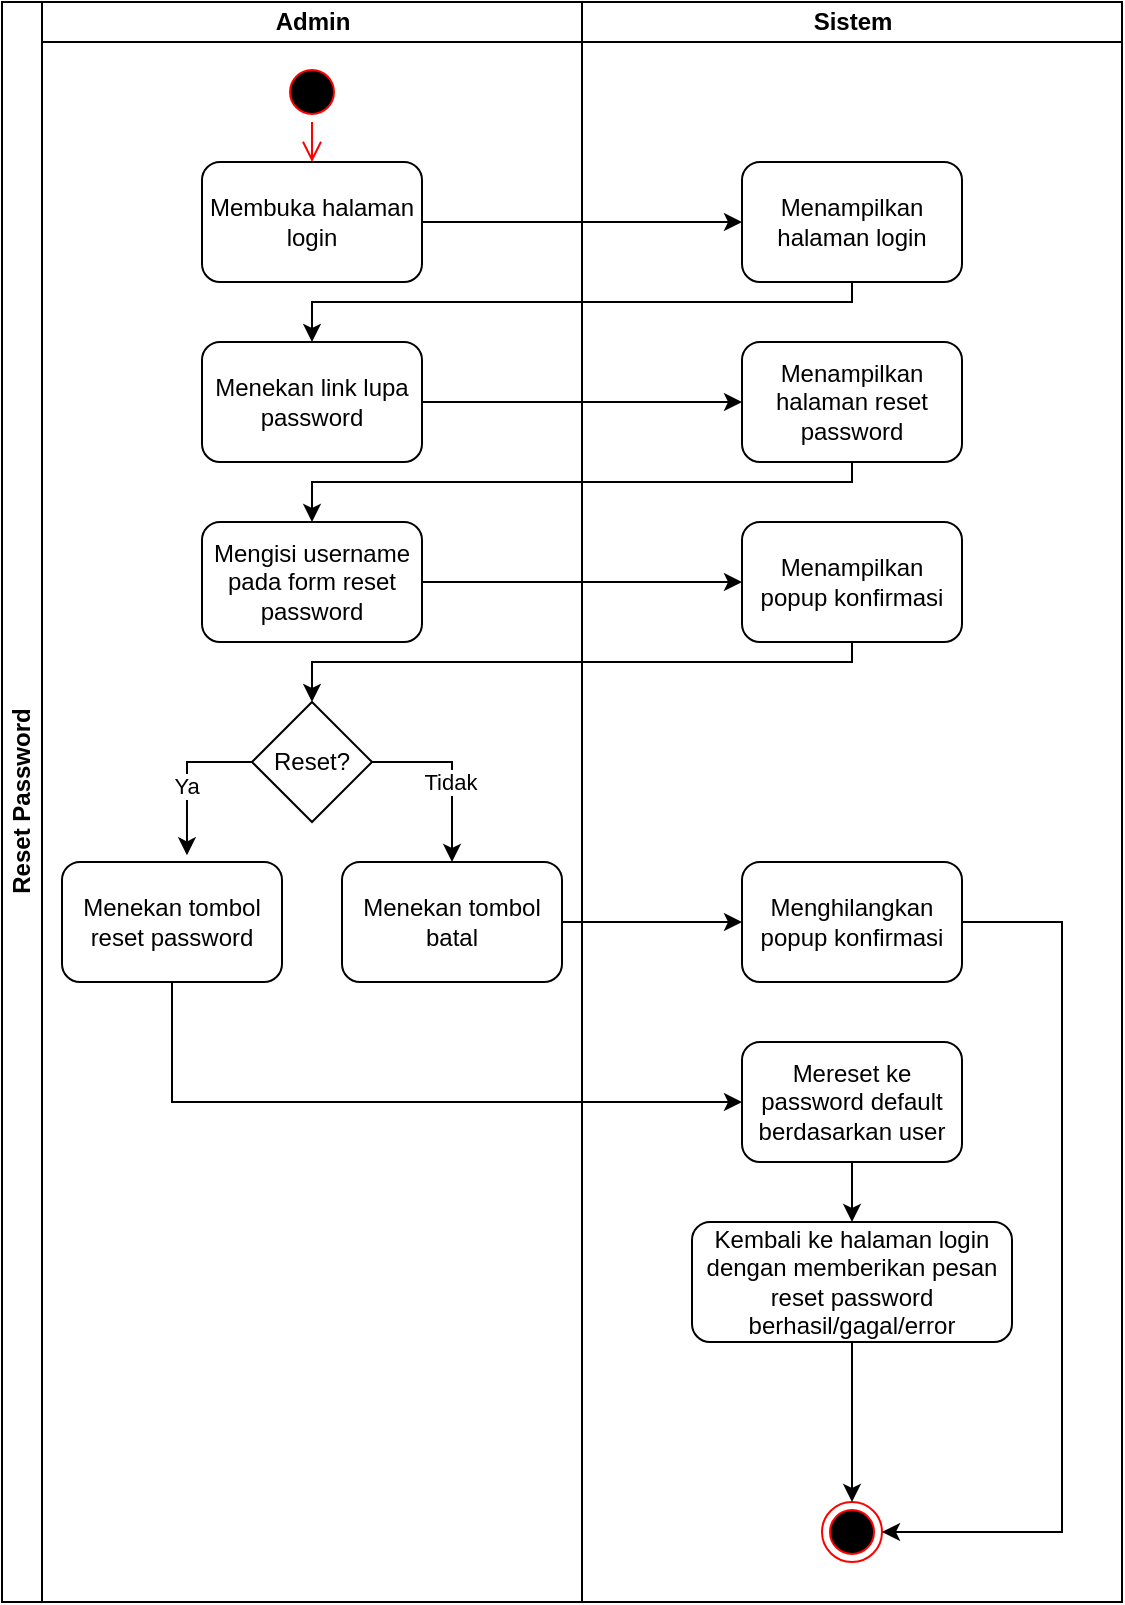 <mxfile version="13.6.2" type="device"><diagram id="nlexBUHtMggSTYWMlpdU" name="Page-1"><mxGraphModel dx="1108" dy="755" grid="1" gridSize="10" guides="1" tooltips="1" connect="1" arrows="1" fold="1" page="1" pageScale="1" pageWidth="850" pageHeight="1100" math="0" shadow="0"><root><mxCell id="0"/><mxCell id="1" parent="0"/><mxCell id="ygd9KGttUMs2LBzjjRTP-2" value="Reset Password" style="swimlane;html=1;childLayout=stackLayout;resizeParent=1;resizeParentMax=0;startSize=20;horizontal=0;horizontalStack=1;" parent="1" vertex="1"><mxGeometry x="230" y="90" width="560" height="800" as="geometry"/></mxCell><mxCell id="Nho22VmFo5UjkZ9MCRKM-12" style="edgeStyle=orthogonalEdgeStyle;rounded=0;orthogonalLoop=1;jettySize=auto;html=1;entryX=0;entryY=0.5;entryDx=0;entryDy=0;" edge="1" parent="ygd9KGttUMs2LBzjjRTP-2" source="Nho22VmFo5UjkZ9MCRKM-4" target="Nho22VmFo5UjkZ9MCRKM-11"><mxGeometry relative="1" as="geometry"/></mxCell><mxCell id="ygd9KGttUMs2LBzjjRTP-3" value="Admin" style="swimlane;html=1;startSize=20;" parent="ygd9KGttUMs2LBzjjRTP-2" vertex="1"><mxGeometry x="20" width="270" height="800" as="geometry"/></mxCell><mxCell id="ygd9KGttUMs2LBzjjRTP-7" value="" style="edgeStyle=orthogonalEdgeStyle;html=1;verticalAlign=bottom;endArrow=open;endSize=8;strokeColor=#ff0000;" parent="ygd9KGttUMs2LBzjjRTP-3" source="ygd9KGttUMs2LBzjjRTP-6" edge="1"><mxGeometry relative="1" as="geometry"><mxPoint x="135" y="80" as="targetPoint"/></mxGeometry></mxCell><mxCell id="Nho22VmFo5UjkZ9MCRKM-3" value="Menekan tombol reset password" style="rounded=1;whiteSpace=wrap;html=1;" vertex="1" parent="ygd9KGttUMs2LBzjjRTP-3"><mxGeometry x="10" y="430" width="110" height="60" as="geometry"/></mxCell><mxCell id="Nho22VmFo5UjkZ9MCRKM-7" style="edgeStyle=orthogonalEdgeStyle;rounded=0;orthogonalLoop=1;jettySize=auto;html=1;entryX=0.568;entryY=-0.056;entryDx=0;entryDy=0;entryPerimeter=0;exitX=0;exitY=0.5;exitDx=0;exitDy=0;" edge="1" parent="ygd9KGttUMs2LBzjjRTP-3" source="Nho22VmFo5UjkZ9MCRKM-2" target="Nho22VmFo5UjkZ9MCRKM-3"><mxGeometry relative="1" as="geometry"/></mxCell><mxCell id="Nho22VmFo5UjkZ9MCRKM-9" value="Ya" style="edgeLabel;html=1;align=center;verticalAlign=middle;resizable=0;points=[];" vertex="1" connectable="0" parent="Nho22VmFo5UjkZ9MCRKM-7"><mxGeometry x="-0.179" y="12" relative="1" as="geometry"><mxPoint x="-13" y="12" as="offset"/></mxGeometry></mxCell><mxCell id="Nho22VmFo5UjkZ9MCRKM-8" style="edgeStyle=orthogonalEdgeStyle;rounded=0;orthogonalLoop=1;jettySize=auto;html=1;entryX=0.5;entryY=0;entryDx=0;entryDy=0;exitX=1;exitY=0.5;exitDx=0;exitDy=0;" edge="1" parent="ygd9KGttUMs2LBzjjRTP-3" source="Nho22VmFo5UjkZ9MCRKM-2" target="Nho22VmFo5UjkZ9MCRKM-4"><mxGeometry relative="1" as="geometry"/></mxCell><mxCell id="Nho22VmFo5UjkZ9MCRKM-10" value="Tidak" style="edgeLabel;html=1;align=center;verticalAlign=middle;resizable=0;points=[];" vertex="1" connectable="0" parent="Nho22VmFo5UjkZ9MCRKM-8"><mxGeometry x="-0.13" y="-10" relative="1" as="geometry"><mxPoint as="offset"/></mxGeometry></mxCell><mxCell id="Nho22VmFo5UjkZ9MCRKM-2" value="Reset?" style="rhombus;whiteSpace=wrap;html=1;" vertex="1" parent="ygd9KGttUMs2LBzjjRTP-3"><mxGeometry x="105" y="350" width="60" height="60" as="geometry"/></mxCell><mxCell id="Nho22VmFo5UjkZ9MCRKM-4" value="Menekan tombol batal" style="rounded=1;whiteSpace=wrap;html=1;" vertex="1" parent="ygd9KGttUMs2LBzjjRTP-3"><mxGeometry x="150" y="430" width="110" height="60" as="geometry"/></mxCell><mxCell id="Nho22VmFo5UjkZ9MCRKM-14" value="Mengisi username pada form reset password" style="rounded=1;whiteSpace=wrap;html=1;" vertex="1" parent="ygd9KGttUMs2LBzjjRTP-3"><mxGeometry x="80" y="260" width="110" height="60" as="geometry"/></mxCell><mxCell id="tt-R8PIU5RU9iOZ9mA88-2" value="Menekan link lupa password" style="rounded=1;whiteSpace=wrap;html=1;" parent="ygd9KGttUMs2LBzjjRTP-3" vertex="1"><mxGeometry x="80" y="170" width="110" height="60" as="geometry"/></mxCell><mxCell id="ygd9KGttUMs2LBzjjRTP-9" value="Membuka halaman login" style="rounded=1;whiteSpace=wrap;html=1;" parent="ygd9KGttUMs2LBzjjRTP-3" vertex="1"><mxGeometry x="80" y="80" width="110" height="60" as="geometry"/></mxCell><mxCell id="ygd9KGttUMs2LBzjjRTP-6" value="" style="ellipse;html=1;shape=startState;fillColor=#000000;strokeColor=#ff0000;" parent="ygd9KGttUMs2LBzjjRTP-3" vertex="1"><mxGeometry x="120" y="30" width="30" height="30" as="geometry"/></mxCell><mxCell id="ygd9KGttUMs2LBzjjRTP-4" value="Sistem" style="swimlane;html=1;startSize=20;" parent="ygd9KGttUMs2LBzjjRTP-2" vertex="1"><mxGeometry x="290" width="270" height="800" as="geometry"/></mxCell><mxCell id="tt-R8PIU5RU9iOZ9mA88-1" value="" style="ellipse;html=1;shape=endState;fillColor=#000000;strokeColor=#ff0000;" parent="ygd9KGttUMs2LBzjjRTP-4" vertex="1"><mxGeometry x="120" y="750" width="30" height="30" as="geometry"/></mxCell><mxCell id="Nho22VmFo5UjkZ9MCRKM-16" value="Menampilkan popup konfirmasi" style="rounded=1;whiteSpace=wrap;html=1;" vertex="1" parent="ygd9KGttUMs2LBzjjRTP-4"><mxGeometry x="80" y="260" width="110" height="60" as="geometry"/></mxCell><mxCell id="Nho22VmFo5UjkZ9MCRKM-1" value="Menampilkan halaman reset password" style="rounded=1;whiteSpace=wrap;html=1;" vertex="1" parent="ygd9KGttUMs2LBzjjRTP-4"><mxGeometry x="80" y="170" width="110" height="60" as="geometry"/></mxCell><mxCell id="ygd9KGttUMs2LBzjjRTP-15" value="Menampilkan halaman login" style="rounded=1;whiteSpace=wrap;html=1;" parent="ygd9KGttUMs2LBzjjRTP-4" vertex="1"><mxGeometry x="80" y="80" width="110" height="60" as="geometry"/></mxCell><mxCell id="Nho22VmFo5UjkZ9MCRKM-25" style="edgeStyle=orthogonalEdgeStyle;rounded=0;orthogonalLoop=1;jettySize=auto;html=1;entryX=1;entryY=0.5;entryDx=0;entryDy=0;exitX=1;exitY=0.5;exitDx=0;exitDy=0;" edge="1" parent="ygd9KGttUMs2LBzjjRTP-4" source="Nho22VmFo5UjkZ9MCRKM-11" target="tt-R8PIU5RU9iOZ9mA88-1"><mxGeometry relative="1" as="geometry"><Array as="points"><mxPoint x="240" y="460"/><mxPoint x="240" y="765"/></Array></mxGeometry></mxCell><mxCell id="Nho22VmFo5UjkZ9MCRKM-11" value="Menghilangkan popup konfirmasi" style="rounded=1;whiteSpace=wrap;html=1;" vertex="1" parent="ygd9KGttUMs2LBzjjRTP-4"><mxGeometry x="80" y="430" width="110" height="60" as="geometry"/></mxCell><mxCell id="Nho22VmFo5UjkZ9MCRKM-23" style="edgeStyle=orthogonalEdgeStyle;rounded=0;orthogonalLoop=1;jettySize=auto;html=1;entryX=0.5;entryY=0;entryDx=0;entryDy=0;" edge="1" parent="ygd9KGttUMs2LBzjjRTP-4" source="Nho22VmFo5UjkZ9MCRKM-13" target="Nho22VmFo5UjkZ9MCRKM-22"><mxGeometry relative="1" as="geometry"/></mxCell><mxCell id="Nho22VmFo5UjkZ9MCRKM-13" value="Mereset ke password default berdasarkan user" style="rounded=1;whiteSpace=wrap;html=1;" vertex="1" parent="ygd9KGttUMs2LBzjjRTP-4"><mxGeometry x="80" y="520" width="110" height="60" as="geometry"/></mxCell><mxCell id="Nho22VmFo5UjkZ9MCRKM-24" style="edgeStyle=orthogonalEdgeStyle;rounded=0;orthogonalLoop=1;jettySize=auto;html=1;entryX=0.5;entryY=0;entryDx=0;entryDy=0;" edge="1" parent="ygd9KGttUMs2LBzjjRTP-4" source="Nho22VmFo5UjkZ9MCRKM-22" target="tt-R8PIU5RU9iOZ9mA88-1"><mxGeometry relative="1" as="geometry"/></mxCell><mxCell id="Nho22VmFo5UjkZ9MCRKM-22" value="Kembali ke halaman login dengan memberikan pesan reset password berhasil/gagal/error" style="rounded=1;whiteSpace=wrap;html=1;" vertex="1" parent="ygd9KGttUMs2LBzjjRTP-4"><mxGeometry x="55" y="610" width="160" height="60" as="geometry"/></mxCell><mxCell id="ygd9KGttUMs2LBzjjRTP-20" style="edgeStyle=orthogonalEdgeStyle;rounded=0;orthogonalLoop=1;jettySize=auto;html=1;" parent="ygd9KGttUMs2LBzjjRTP-2" source="ygd9KGttUMs2LBzjjRTP-9" target="ygd9KGttUMs2LBzjjRTP-15" edge="1"><mxGeometry relative="1" as="geometry"/></mxCell><mxCell id="tt-R8PIU5RU9iOZ9mA88-30" style="edgeStyle=orthogonalEdgeStyle;rounded=0;orthogonalLoop=1;jettySize=auto;html=1;entryX=0.5;entryY=0;entryDx=0;entryDy=0;exitX=0.5;exitY=1;exitDx=0;exitDy=0;" parent="ygd9KGttUMs2LBzjjRTP-2" source="ygd9KGttUMs2LBzjjRTP-15" target="tt-R8PIU5RU9iOZ9mA88-2" edge="1"><mxGeometry relative="1" as="geometry"><Array as="points"><mxPoint x="375" y="150"/><mxPoint x="125" y="150"/></Array></mxGeometry></mxCell><mxCell id="Nho22VmFo5UjkZ9MCRKM-5" style="edgeStyle=orthogonalEdgeStyle;rounded=0;orthogonalLoop=1;jettySize=auto;html=1;entryX=0;entryY=0.5;entryDx=0;entryDy=0;" edge="1" parent="ygd9KGttUMs2LBzjjRTP-2" source="tt-R8PIU5RU9iOZ9mA88-2" target="Nho22VmFo5UjkZ9MCRKM-1"><mxGeometry relative="1" as="geometry"/></mxCell><mxCell id="Nho22VmFo5UjkZ9MCRKM-17" style="edgeStyle=orthogonalEdgeStyle;rounded=0;orthogonalLoop=1;jettySize=auto;html=1;exitX=0.5;exitY=1;exitDx=0;exitDy=0;" edge="1" parent="ygd9KGttUMs2LBzjjRTP-2" source="Nho22VmFo5UjkZ9MCRKM-1" target="Nho22VmFo5UjkZ9MCRKM-14"><mxGeometry relative="1" as="geometry"><Array as="points"><mxPoint x="425" y="240"/><mxPoint x="155" y="240"/></Array></mxGeometry></mxCell><mxCell id="Nho22VmFo5UjkZ9MCRKM-18" style="edgeStyle=orthogonalEdgeStyle;rounded=0;orthogonalLoop=1;jettySize=auto;html=1;entryX=0;entryY=0.5;entryDx=0;entryDy=0;" edge="1" parent="ygd9KGttUMs2LBzjjRTP-2" source="Nho22VmFo5UjkZ9MCRKM-14" target="Nho22VmFo5UjkZ9MCRKM-16"><mxGeometry relative="1" as="geometry"/></mxCell><mxCell id="Nho22VmFo5UjkZ9MCRKM-20" style="edgeStyle=orthogonalEdgeStyle;rounded=0;orthogonalLoop=1;jettySize=auto;html=1;entryX=0;entryY=0.5;entryDx=0;entryDy=0;exitX=0.5;exitY=1;exitDx=0;exitDy=0;" edge="1" parent="ygd9KGttUMs2LBzjjRTP-2" source="Nho22VmFo5UjkZ9MCRKM-3" target="Nho22VmFo5UjkZ9MCRKM-13"><mxGeometry relative="1" as="geometry"/></mxCell><mxCell id="Nho22VmFo5UjkZ9MCRKM-21" style="edgeStyle=orthogonalEdgeStyle;rounded=0;orthogonalLoop=1;jettySize=auto;html=1;entryX=0.5;entryY=0;entryDx=0;entryDy=0;exitX=0.5;exitY=1;exitDx=0;exitDy=0;" edge="1" parent="ygd9KGttUMs2LBzjjRTP-2" source="Nho22VmFo5UjkZ9MCRKM-16" target="Nho22VmFo5UjkZ9MCRKM-2"><mxGeometry relative="1" as="geometry"><Array as="points"><mxPoint x="425" y="330"/><mxPoint x="155" y="330"/></Array></mxGeometry></mxCell></root></mxGraphModel></diagram></mxfile>